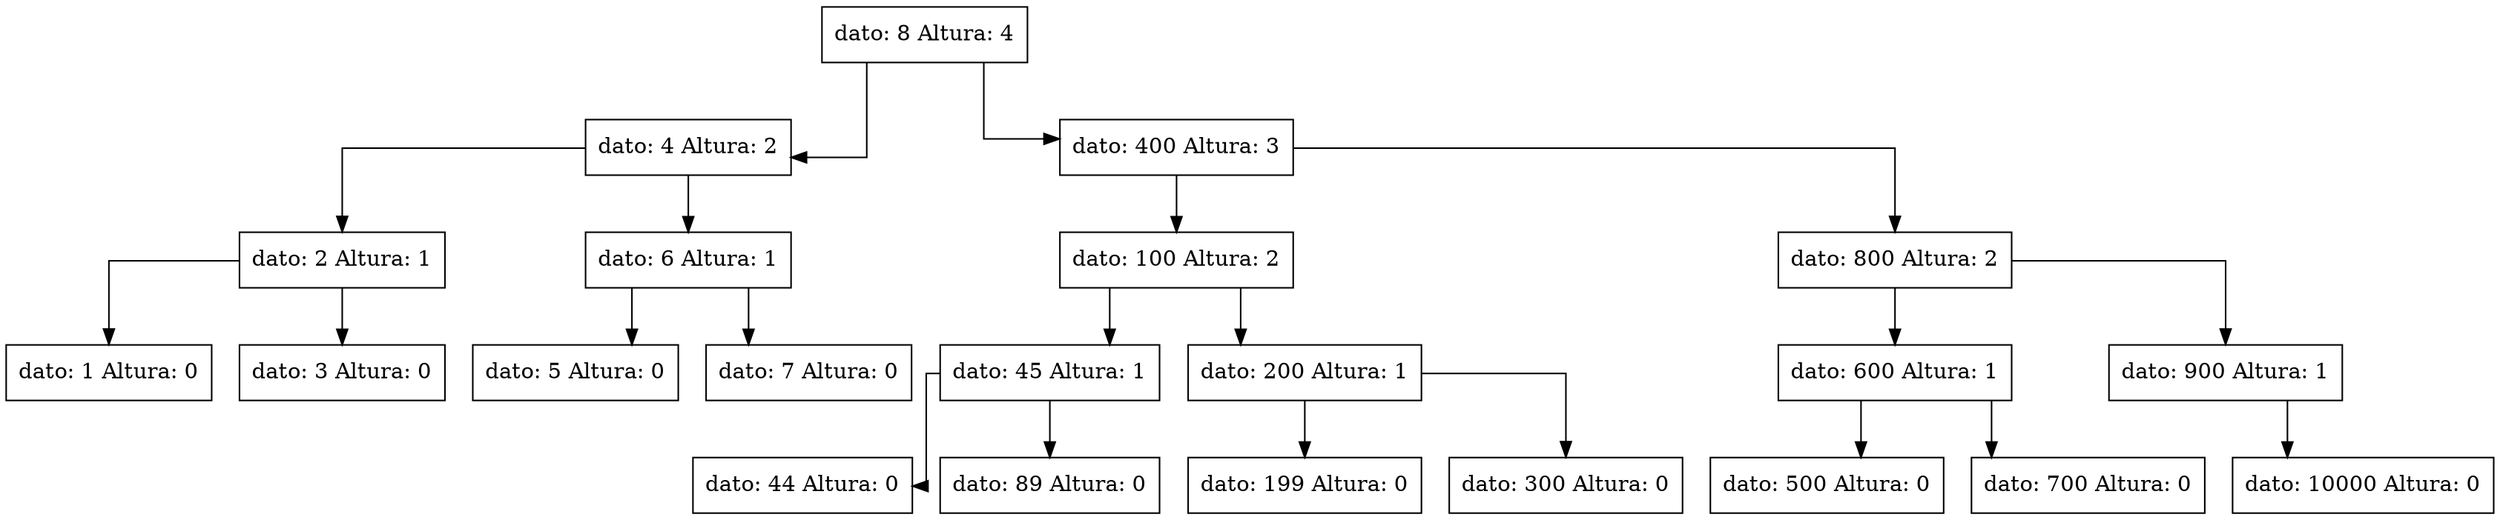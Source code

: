digraph G { node[shape = box;] concentrate=true; graph[splines = ortho]; nodo8[shape = record label = "{dato: 8  Altura: 4}"]nodo8
nodo4[shape = record label = "{dato: 4  Altura: 2}"]nodo4
nodo2[shape = record label = "{dato: 2  Altura: 1}"]nodo2
nodo1[shape = record label = "{dato: 1  Altura: 0}"]nodo1
nodo3[shape = record label = "{dato: 3  Altura: 0}"]nodo3
nodo6[shape = record label = "{dato: 6  Altura: 1}"]nodo6
nodo5[shape = record label = "{dato: 5  Altura: 0}"]nodo5
nodo7[shape = record label = "{dato: 7  Altura: 0}"]nodo7
nodo400[shape = record label = "{dato: 400  Altura: 3}"]nodo400
nodo100[shape = record label = "{dato: 100  Altura: 2}"]nodo100
nodo45[shape = record label = "{dato: 45  Altura: 1}"]nodo45
nodo44[shape = record label = "{dato: 44  Altura: 0}"]nodo44
nodo89[shape = record label = "{dato: 89  Altura: 0}"]nodo89
nodo200[shape = record label = "{dato: 200  Altura: 1}"]nodo200
nodo199[shape = record label = "{dato: 199  Altura: 0}"]nodo199
nodo300[shape = record label = "{dato: 300  Altura: 0}"]nodo300
nodo800[shape = record label = "{dato: 800  Altura: 2}"]nodo800
nodo600[shape = record label = "{dato: 600  Altura: 1}"]nodo600
nodo500[shape = record label = "{dato: 500  Altura: 0}"]nodo500
nodo700[shape = record label = "{dato: 700  Altura: 0}"]nodo700
nodo900[shape = record label = "{dato: 900  Altura: 1}"]nodo900
nodo10000[shape = record label = "{dato: 10000  Altura: 0}"]nodo10000
nodo8->nodo400
nodo8->nodo4
nodo4->nodo6
nodo4->nodo2
nodo2->nodo3
nodo2->nodo1
nodo6->nodo7
nodo6->nodo5
nodo400->nodo800
nodo400->nodo100
nodo100->nodo200
nodo100->nodo45
nodo45->nodo89
nodo45->nodo44
nodo200->nodo300
nodo200->nodo199
nodo800->nodo900
nodo800->nodo600
nodo600->nodo700
nodo600->nodo500
nodo900->nodo10000
}